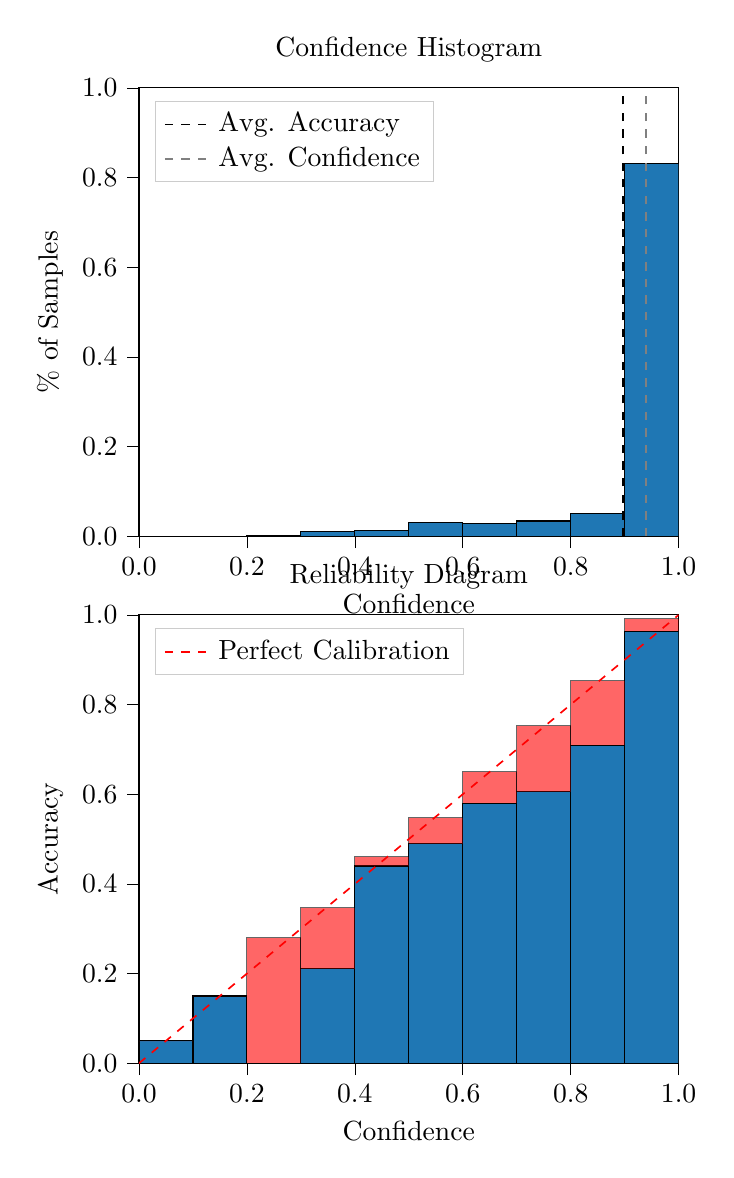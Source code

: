 % This file was created by tikzplotlib v0.9.8.
\begin{tikzpicture}

\definecolor{color0}{rgb}{0.122,0.467,0.706}

\begin{groupplot}[group style={group size=1 by 2}]
\nextgroupplot[
legend cell align={left},
legend style={
  fill opacity=0.8,
  draw opacity=1,
  text opacity=1,
  at={(0.03,0.97)},
  anchor=north west,
  draw=white!80!black
},
tick align=outside,
tick pos=left,
title={Confidence Histogram},
x grid style={white!69.02!black},
xlabel={Confidence},
xmin=0, xmax=1,
xtick style={color=black},
xtick={0,0.2,0.4,0.6,0.8,1},
xticklabels={0.0,0.2,0.4,0.6,0.8,1.0},
y grid style={white!69.02!black},
ylabel={\% of Samples},
ymin=0, ymax=1,
ytick style={color=black},
ytick={0,0.2,0.4,0.6,0.8,1},
yticklabels={0.0,0.2,0.4,0.6,0.8,1.0}
]
\draw[draw=black,fill=color0] (axis cs:-6.939e-18,0) rectangle (axis cs:0.1,0);
\draw[draw=black,fill=color0] (axis cs:0.1,0) rectangle (axis cs:0.2,0);
\draw[draw=black,fill=color0] (axis cs:0.2,0) rectangle (axis cs:0.3,0.001);
\draw[draw=black,fill=color0] (axis cs:0.3,0) rectangle (axis cs:0.4,0.011);
\draw[draw=black,fill=color0] (axis cs:0.4,0) rectangle (axis cs:0.5,0.013);
\draw[draw=black,fill=color0] (axis cs:0.5,0) rectangle (axis cs:0.6,0.031);
\draw[draw=black,fill=color0] (axis cs:0.6,0) rectangle (axis cs:0.7,0.029);
\draw[draw=black,fill=color0] (axis cs:0.7,0) rectangle (axis cs:0.8,0.034);
\draw[draw=black,fill=color0] (axis cs:0.8,0) rectangle (axis cs:0.9,0.051);
\draw[draw=black,fill=color0] (axis cs:0.9,0) rectangle (axis cs:1,0.831);
\addplot [semithick, black, dashed]
table {%
0.897 0
0.897 1
};
\addlegendentry{Avg. Accuracy}
\addplot [semithick, white!50.196!black, dashed]
table {%
0.939 0
0.939 1
};
\addlegendentry{Avg. Confidence}

\nextgroupplot[
legend cell align={left},
legend style={
  fill opacity=0.8,
  draw opacity=1,
  text opacity=1,
  at={(0.03,0.97)},
  anchor=north west,
  draw=white!80!black
},
tick align=outside,
tick pos=left,
title={Reliability Diagram},
x grid style={white!69.02!black},
xlabel={Confidence},
xmin=0, xmax=1,
xtick style={color=black},
xtick={0,0.2,0.4,0.6,0.8,1},
xticklabels={0.0,0.2,0.4,0.6,0.8,1.0},
y grid style={white!69.02!black},
ylabel={Accuracy},
ymin=0, ymax=1,
ytick style={color=black},
ytick={0,0.2,0.4,0.6,0.8,1},
yticklabels={0.0,0.2,0.4,0.6,0.8,1.0}
]
\draw[draw=black,fill=color0] (axis cs:-6.939e-18,0) rectangle (axis cs:0.1,0.05);
\draw[draw=black,fill=color0] (axis cs:0.1,0) rectangle (axis cs:0.2,0.15);
\draw[draw=black,fill=color0] (axis cs:0.2,0) rectangle (axis cs:0.3,0);
\draw[draw=black,fill=color0] (axis cs:0.3,0) rectangle (axis cs:0.4,0.211);
\draw[draw=black,fill=color0] (axis cs:0.4,0) rectangle (axis cs:0.5,0.44);
\draw[draw=black,fill=color0] (axis cs:0.5,0) rectangle (axis cs:0.6,0.49);
\draw[draw=black,fill=color0] (axis cs:0.6,0) rectangle (axis cs:0.7,0.58);
\draw[draw=black,fill=color0] (axis cs:0.7,0) rectangle (axis cs:0.8,0.606);
\draw[draw=black,fill=color0] (axis cs:0.8,0) rectangle (axis cs:0.9,0.709);
\draw[draw=black,fill=color0] (axis cs:0.9,0) rectangle (axis cs:1,0.964);
\draw[draw=black,fill=red,opacity=0.6] (axis cs:-6.939e-18,0.05) rectangle (axis cs:0.1,0.05);
\draw[draw=black,fill=red,opacity=0.6] (axis cs:0.1,0.15) rectangle (axis cs:0.2,0.15);
\draw[draw=black,fill=red,opacity=0.6] (axis cs:0.2,0) rectangle (axis cs:0.3,0.28);
\draw[draw=black,fill=red,opacity=0.6] (axis cs:0.3,0.211) rectangle (axis cs:0.4,0.347);
\draw[draw=black,fill=red,opacity=0.6] (axis cs:0.4,0.44) rectangle (axis cs:0.5,0.461);
\draw[draw=black,fill=red,opacity=0.6] (axis cs:0.5,0.49) rectangle (axis cs:0.6,0.548);
\draw[draw=black,fill=red,opacity=0.6] (axis cs:0.6,0.58) rectangle (axis cs:0.7,0.65);
\draw[draw=black,fill=red,opacity=0.6] (axis cs:0.7,0.606) rectangle (axis cs:0.8,0.753);
\draw[draw=black,fill=red,opacity=0.6] (axis cs:0.8,0.709) rectangle (axis cs:0.9,0.853);
\draw[draw=black,fill=red,opacity=0.6] (axis cs:0.9,0.964) rectangle (axis cs:1,0.992);
\addplot [semithick, red, dashed]
table {%
0 0
1 1
};
\addlegendentry{Perfect Calibration}
\end{groupplot}

\end{tikzpicture}
